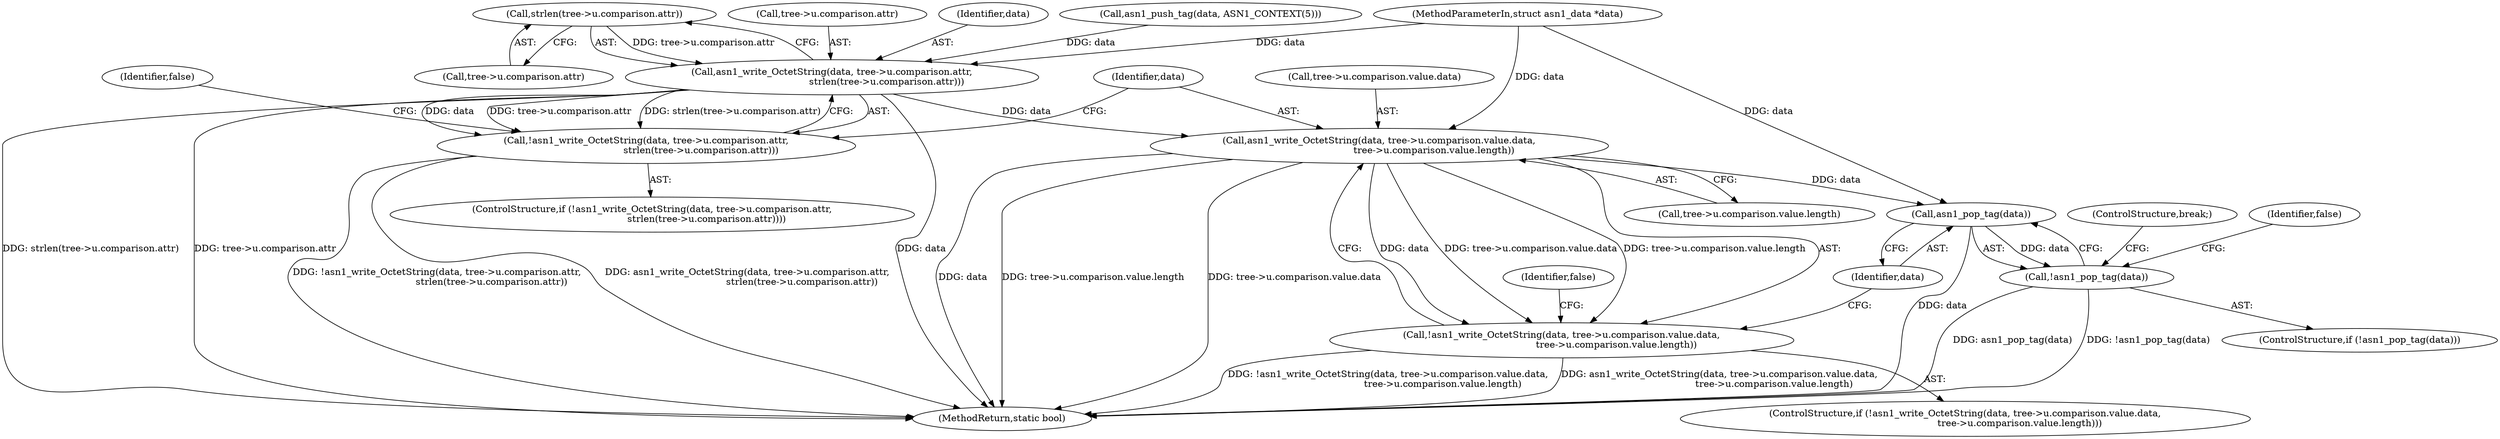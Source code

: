 digraph "0_samba_530d50a1abdcdf4d1775652d4c456c1274d83d8d_1@API" {
"1000473" [label="(Call,strlen(tree->u.comparison.attr))"];
"1000464" [label="(Call,asn1_write_OctetString(data, tree->u.comparison.attr,\n                                     strlen(tree->u.comparison.attr)))"];
"1000463" [label="(Call,!asn1_write_OctetString(data, tree->u.comparison.attr,\n                                     strlen(tree->u.comparison.attr)))"];
"1000485" [label="(Call,asn1_write_OctetString(data, tree->u.comparison.value.data,\n                                     tree->u.comparison.value.length))"];
"1000484" [label="(Call,!asn1_write_OctetString(data, tree->u.comparison.value.data,\n                                     tree->u.comparison.value.length))"];
"1000509" [label="(Call,asn1_pop_tag(data))"];
"1000508" [label="(Call,!asn1_pop_tag(data))"];
"1000509" [label="(Call,asn1_pop_tag(data))"];
"1000482" [label="(Identifier,false)"];
"1000512" [label="(Identifier,false)"];
"1000486" [label="(Identifier,data)"];
"1000464" [label="(Call,asn1_write_OctetString(data, tree->u.comparison.attr,\n                                     strlen(tree->u.comparison.attr)))"];
"1000462" [label="(ControlStructure,if (!asn1_write_OctetString(data, tree->u.comparison.attr,\n                                     strlen(tree->u.comparison.attr))))"];
"1000473" [label="(Call,strlen(tree->u.comparison.attr))"];
"1000513" [label="(ControlStructure,break;)"];
"1000496" [label="(Call,tree->u.comparison.value.length)"];
"1000483" [label="(ControlStructure,if (!asn1_write_OctetString(data, tree->u.comparison.value.data,\n                                     tree->u.comparison.value.length)))"];
"1000487" [label="(Call,tree->u.comparison.value.data)"];
"1000485" [label="(Call,asn1_write_OctetString(data, tree->u.comparison.value.data,\n                                     tree->u.comparison.value.length))"];
"1000466" [label="(Call,tree->u.comparison.attr)"];
"1000474" [label="(Call,tree->u.comparison.attr)"];
"1000465" [label="(Identifier,data)"];
"1000820" [label="(MethodReturn,static bool)"];
"1000108" [label="(MethodParameterIn,struct asn1_data *data)"];
"1000508" [label="(Call,!asn1_pop_tag(data))"];
"1000506" [label="(Identifier,false)"];
"1000507" [label="(ControlStructure,if (!asn1_pop_tag(data)))"];
"1000463" [label="(Call,!asn1_write_OctetString(data, tree->u.comparison.attr,\n                                     strlen(tree->u.comparison.attr)))"];
"1000510" [label="(Identifier,data)"];
"1000484" [label="(Call,!asn1_write_OctetString(data, tree->u.comparison.value.data,\n                                     tree->u.comparison.value.length))"];
"1000456" [label="(Call,asn1_push_tag(data, ASN1_CONTEXT(5)))"];
"1000473" -> "1000464"  [label="AST: "];
"1000473" -> "1000474"  [label="CFG: "];
"1000474" -> "1000473"  [label="AST: "];
"1000464" -> "1000473"  [label="CFG: "];
"1000473" -> "1000464"  [label="DDG: tree->u.comparison.attr"];
"1000464" -> "1000463"  [label="AST: "];
"1000465" -> "1000464"  [label="AST: "];
"1000466" -> "1000464"  [label="AST: "];
"1000463" -> "1000464"  [label="CFG: "];
"1000464" -> "1000820"  [label="DDG: data"];
"1000464" -> "1000820"  [label="DDG: strlen(tree->u.comparison.attr)"];
"1000464" -> "1000820"  [label="DDG: tree->u.comparison.attr"];
"1000464" -> "1000463"  [label="DDG: data"];
"1000464" -> "1000463"  [label="DDG: tree->u.comparison.attr"];
"1000464" -> "1000463"  [label="DDG: strlen(tree->u.comparison.attr)"];
"1000456" -> "1000464"  [label="DDG: data"];
"1000108" -> "1000464"  [label="DDG: data"];
"1000464" -> "1000485"  [label="DDG: data"];
"1000463" -> "1000462"  [label="AST: "];
"1000482" -> "1000463"  [label="CFG: "];
"1000486" -> "1000463"  [label="CFG: "];
"1000463" -> "1000820"  [label="DDG: !asn1_write_OctetString(data, tree->u.comparison.attr,\n                                     strlen(tree->u.comparison.attr))"];
"1000463" -> "1000820"  [label="DDG: asn1_write_OctetString(data, tree->u.comparison.attr,\n                                     strlen(tree->u.comparison.attr))"];
"1000485" -> "1000484"  [label="AST: "];
"1000485" -> "1000496"  [label="CFG: "];
"1000486" -> "1000485"  [label="AST: "];
"1000487" -> "1000485"  [label="AST: "];
"1000496" -> "1000485"  [label="AST: "];
"1000484" -> "1000485"  [label="CFG: "];
"1000485" -> "1000820"  [label="DDG: data"];
"1000485" -> "1000820"  [label="DDG: tree->u.comparison.value.length"];
"1000485" -> "1000820"  [label="DDG: tree->u.comparison.value.data"];
"1000485" -> "1000484"  [label="DDG: data"];
"1000485" -> "1000484"  [label="DDG: tree->u.comparison.value.data"];
"1000485" -> "1000484"  [label="DDG: tree->u.comparison.value.length"];
"1000108" -> "1000485"  [label="DDG: data"];
"1000485" -> "1000509"  [label="DDG: data"];
"1000484" -> "1000483"  [label="AST: "];
"1000506" -> "1000484"  [label="CFG: "];
"1000510" -> "1000484"  [label="CFG: "];
"1000484" -> "1000820"  [label="DDG: asn1_write_OctetString(data, tree->u.comparison.value.data,\n                                     tree->u.comparison.value.length)"];
"1000484" -> "1000820"  [label="DDG: !asn1_write_OctetString(data, tree->u.comparison.value.data,\n                                     tree->u.comparison.value.length)"];
"1000509" -> "1000508"  [label="AST: "];
"1000509" -> "1000510"  [label="CFG: "];
"1000510" -> "1000509"  [label="AST: "];
"1000508" -> "1000509"  [label="CFG: "];
"1000509" -> "1000820"  [label="DDG: data"];
"1000509" -> "1000508"  [label="DDG: data"];
"1000108" -> "1000509"  [label="DDG: data"];
"1000508" -> "1000507"  [label="AST: "];
"1000512" -> "1000508"  [label="CFG: "];
"1000513" -> "1000508"  [label="CFG: "];
"1000508" -> "1000820"  [label="DDG: asn1_pop_tag(data)"];
"1000508" -> "1000820"  [label="DDG: !asn1_pop_tag(data)"];
}
